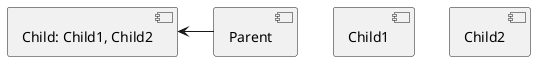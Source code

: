 @startuml
skinparam monochrome true
[Child1] 

[Child2] 

[Parent] 

[Child: Child1, Child2] <- Parent

@enduml
